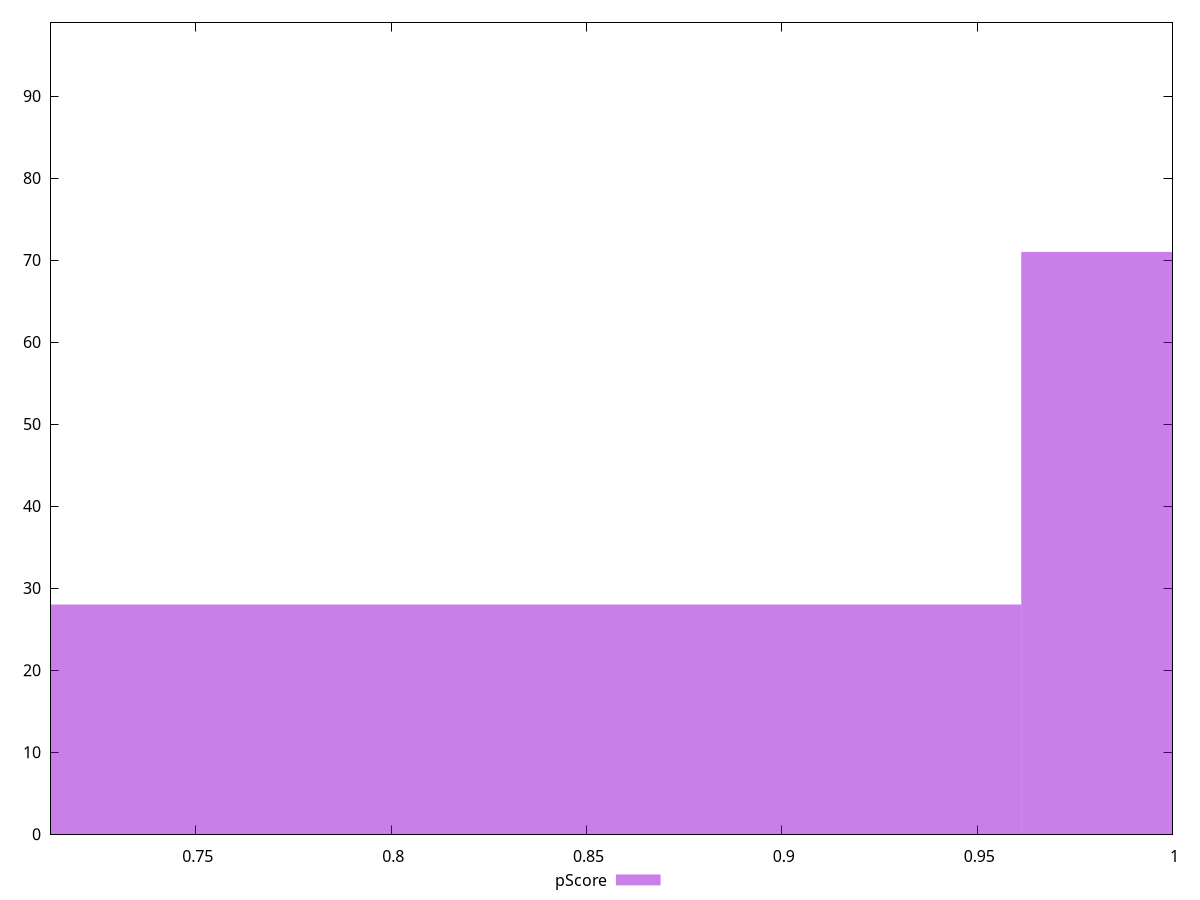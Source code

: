 reset

$pScore <<EOF
1.0986079113250018 71
0.8239559334937514 28
EOF

set key outside below
set boxwidth 0.27465197783125045
set xrange [0.7126677777777778:1]
set yrange [0:99]
set trange [0:99]
set style fill transparent solid 0.5 noborder
set terminal svg size 640, 490 enhanced background rgb 'white'
set output "reports/report_00027_2021-02-24T12-40-31.850Z/uses-rel-preconnect/samples/card/pScore/histogram.svg"

plot $pScore title "pScore" with boxes

reset
